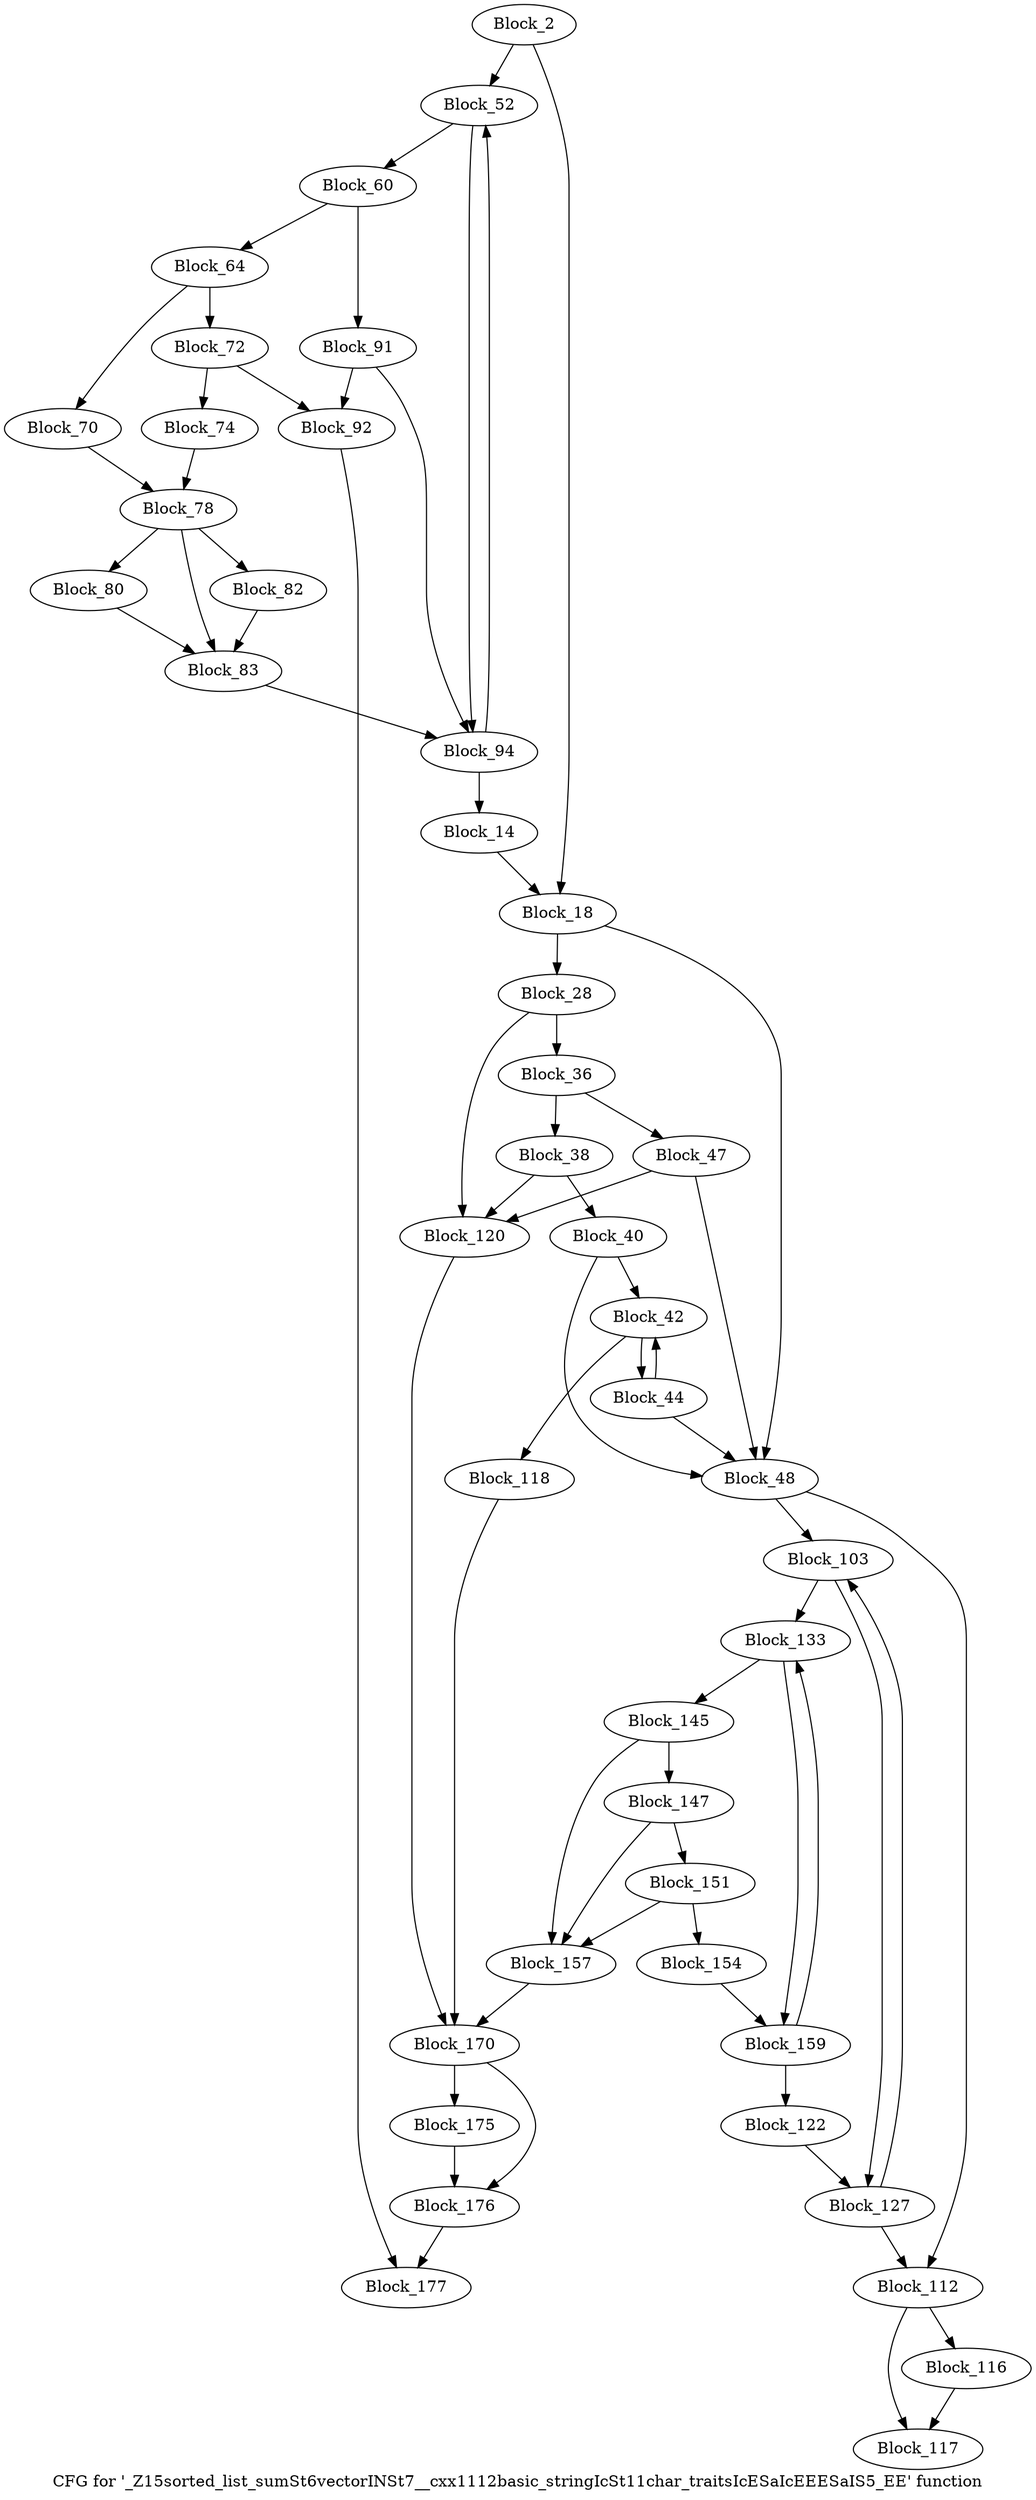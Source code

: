 digraph "CFG for '_Z15sorted_list_sumSt6vectorINSt7__cxx1112basic_stringIcSt11char_traitsIcESaIcEEESaIS5_EE' function" {
	label="CFG for '_Z15sorted_list_sumSt6vectorINSt7__cxx1112basic_stringIcSt11char_traitsIcESaIcEEESaIS5_EE' function";

	block_2 [label="Block_2"];
	block_2:s0 -> block_18;
	block_2:s1 -> block_52;
	block_14 [label="Block_14"];
	block_14 -> block_18;
	block_18 [label="Block_18"];
	block_18:s0 -> block_48;
	block_18:s1 -> block_28;
	block_28 [label="Block_28"];
	block_28 -> block_36;
	block_28 -> block_120;
	block_36 [label="Block_36"];
	block_36:s0 -> block_38;
	block_36:s1 -> block_47;
	block_38 [label="Block_38"];
	block_38 -> block_40;
	block_38 -> block_120;
	block_40 [label="Block_40"];
	block_40:s0 -> block_48;
	block_40:s1 -> block_42;
	block_42 [label="Block_42"];
	block_42 -> block_44;
	block_42 -> block_118;
	block_44 [label="Block_44"];
	block_44:s0 -> block_48;
	block_44:s1 -> block_42;
	block_47 [label="Block_47"];
	block_47 -> block_48;
	block_47 -> block_120;
	block_48 [label="Block_48"];
	block_48:s0 -> block_112;
	block_48:s1 -> block_103;
	block_52 [label="Block_52"];
	block_52:s0 -> block_60;
	block_52:s1 -> block_94;
	block_60 [label="Block_60"];
	block_60:s0 -> block_91;
	block_60:s1 -> block_64;
	block_64 [label="Block_64"];
	block_64:s0 -> block_72;
	block_64:s1 -> block_70;
	block_70 [label="Block_70"];
	block_70 -> block_78;
	block_72 [label="Block_72"];
	block_72 -> block_74;
	block_72 -> block_92;
	block_74 [label="Block_74"];
	block_74 -> block_78;
	block_78 [label="Block_78"];
	block_78:s0 -> block_82;
	block_78:s1 -> block_80;
	block_78:s2 -> block_83;
	block_80 [label="Block_80"];
	block_80 -> block_83;
	block_82 [label="Block_82"];
	block_82 -> block_83;
	block_83 [label="Block_83"];
	block_83 -> block_94;
	block_91 [label="Block_91"];
	block_91 -> block_94;
	block_91 -> block_92;
	block_92 [label="Block_92"];
	block_92 -> block_177;
	block_94 [label="Block_94"];
	block_94:s0 -> block_52;
	block_94:s1 -> block_14;
	block_103 [label="Block_103"];
	block_103:s0 -> block_133;
	block_103:s1 -> block_127;
	block_112 [label="Block_112"];
	block_112:s0 -> block_117;
	block_112:s1 -> block_116;
	block_116 [label="Block_116"];
	block_116 -> block_117;
	block_117 [label="Block_117"];
	block_118 [label="Block_118"];
	block_118 -> block_170;
	block_120 [label="Block_120"];
	block_120 -> block_170;
	block_122 [label="Block_122"];
	block_122 -> block_127;
	block_127 [label="Block_127"];
	block_127:s0 -> block_103;
	block_127:s1 -> block_112;
	block_133 [label="Block_133"];
	block_133:s0 -> block_145;
	block_133:s1 -> block_159;
	block_145 [label="Block_145"];
	block_145 -> block_147;
	block_145 -> block_157;
	block_147 [label="Block_147"];
	block_147 -> block_151;
	block_147 -> block_157;
	block_151 [label="Block_151"];
	block_151 -> block_154;
	block_151 -> block_157;
	block_154 [label="Block_154"];
	block_154 -> block_159;
	block_157 [label="Block_157"];
	block_157 -> block_170;
	block_159 [label="Block_159"];
	block_159:s0 -> block_133;
	block_159:s1 -> block_122;
	block_170 [label="Block_170"];
	block_170:s0 -> block_176;
	block_170:s1 -> block_175;
	block_175 [label="Block_175"];
	block_175 -> block_176;
	block_176 [label="Block_176"];
	block_176 -> block_177;
	block_177 [label="Block_177"];
}

